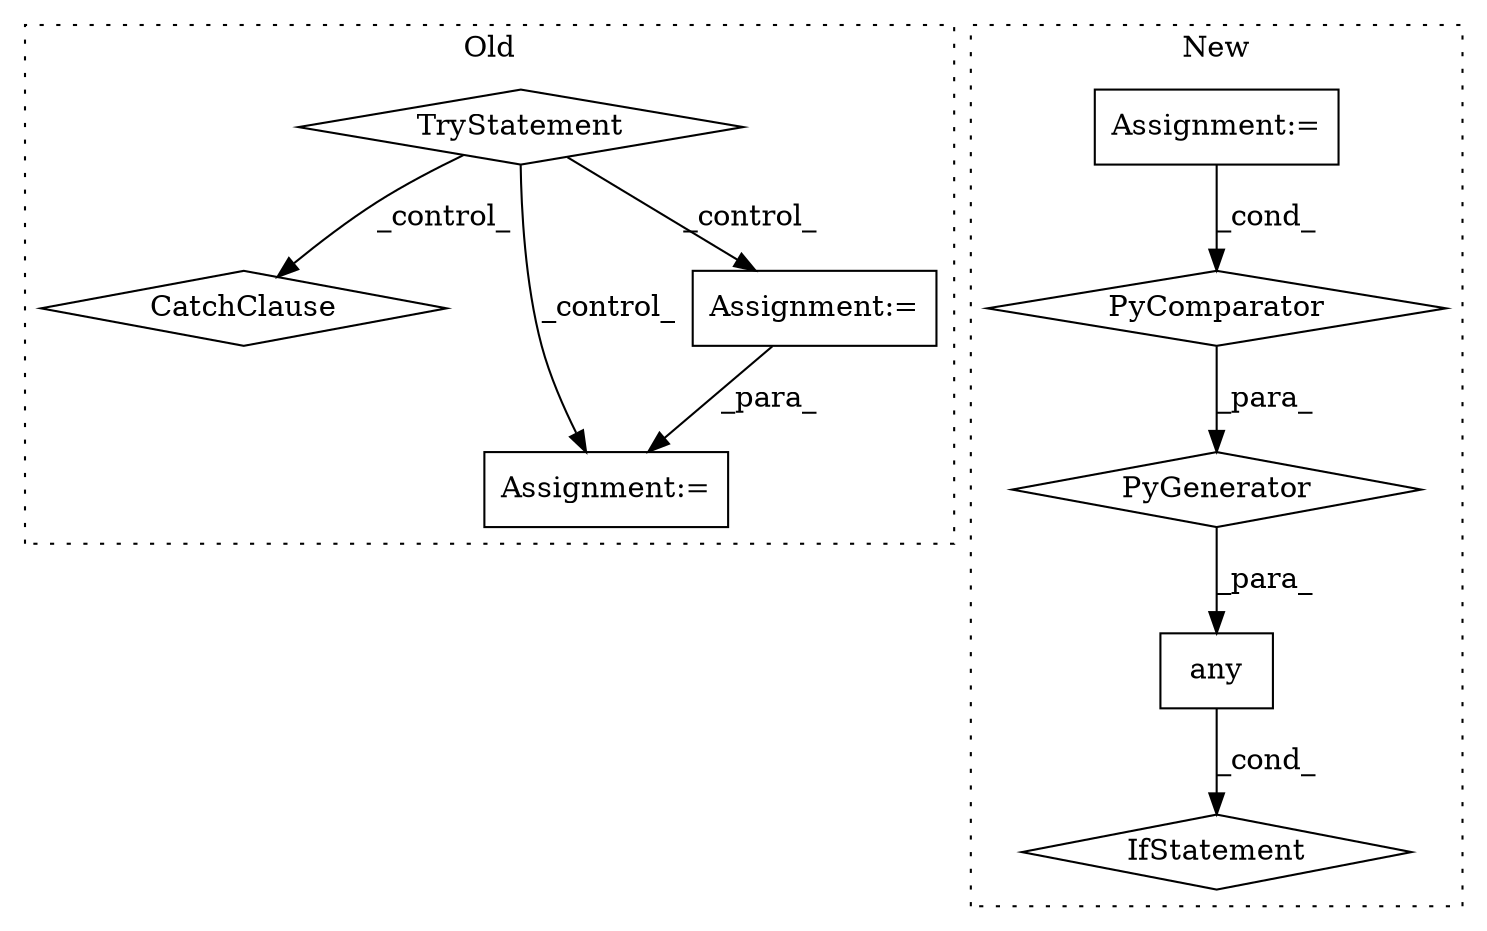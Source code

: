 digraph G {
subgraph cluster0 {
1 [label="TryStatement" a="54" s="3904" l="4" shape="diamond"];
3 [label="CatchClause" a="12" s="4491,4527" l="11,2" shape="diamond"];
6 [label="Assignment:=" a="7" s="4043" l="1" shape="box"];
9 [label="Assignment:=" a="7" s="4011" l="6" shape="box"];
label = "Old";
style="dotted";
}
subgraph cluster1 {
2 [label="any" a="32" s="3959,4080" l="13,-3" shape="box"];
4 [label="Assignment:=" a="7" s="4050" l="24" shape="box"];
5 [label="PyComparator" a="113" s="4050" l="24" shape="diamond"];
7 [label="PyGenerator" a="107" s="3972" l="108" shape="diamond"];
8 [label="IfStatement" a="25" s="3955,4077" l="4,2" shape="diamond"];
label = "New";
style="dotted";
}
1 -> 6 [label="_control_"];
1 -> 3 [label="_control_"];
1 -> 9 [label="_control_"];
2 -> 8 [label="_cond_"];
4 -> 5 [label="_cond_"];
5 -> 7 [label="_para_"];
7 -> 2 [label="_para_"];
9 -> 6 [label="_para_"];
}